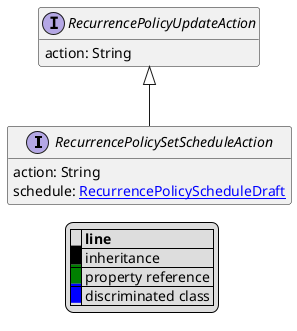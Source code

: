 @startuml

hide empty fields
hide empty methods
legend
|= |= line |
|<back:black>   </back>| inheritance |
|<back:green>   </back>| property reference |
|<back:blue>   </back>| discriminated class |
endlegend
interface RecurrencePolicySetScheduleAction [[RecurrencePolicySetScheduleAction.svg]] extends RecurrencePolicyUpdateAction {
    action: String
    schedule: [[RecurrencePolicyScheduleDraft.svg RecurrencePolicyScheduleDraft]]
}
interface RecurrencePolicyUpdateAction [[RecurrencePolicyUpdateAction.svg]]  {
    action: String
}





@enduml
